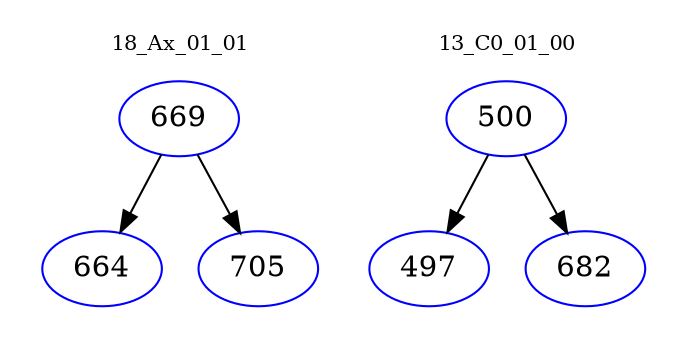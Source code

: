 digraph{
subgraph cluster_0 {
color = white
label = "18_Ax_01_01";
fontsize=10;
T0_669 [label="669", color="blue"]
T0_669 -> T0_664 [color="black"]
T0_664 [label="664", color="blue"]
T0_669 -> T0_705 [color="black"]
T0_705 [label="705", color="blue"]
}
subgraph cluster_1 {
color = white
label = "13_C0_01_00";
fontsize=10;
T1_500 [label="500", color="blue"]
T1_500 -> T1_497 [color="black"]
T1_497 [label="497", color="blue"]
T1_500 -> T1_682 [color="black"]
T1_682 [label="682", color="blue"]
}
}
